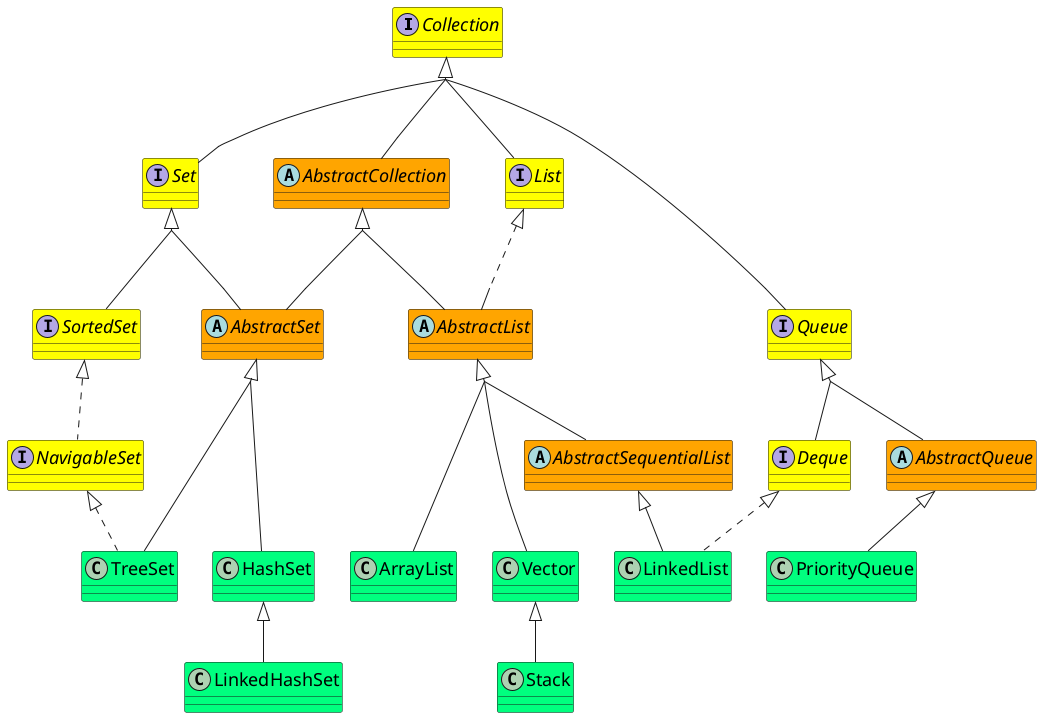 @startuml

skinparam groupInheritance 2
skinparam backgroundColor transparent
skinparam ClassFontSize 18

interface Collection #Yellow
interface Set #Yellow
interface List #Yellow
interface Queue #Yellow
interface NavigableSet #Yellow
interface SortedSet #Yellow
interface Deque #Yellow
abstract AbstractCollection #Orange
abstract AbstractSet #Orange
abstract AbstractList #Orange
abstract AbstractSequentialList #Orange
abstract AbstractQueue #Orange
together {
    class TreeSet #SpringGreen
    class HashSet #SpringGreen
    class LinkedHashSet #SpringGreen
    class Vector #SpringGreen
    class Stack #SpringGreen
    class ArrayList #SpringGreen
    class LinkedList #SpringGreen
    class PriorityQueue #SpringGreen
}

Collection <|.. Set
Collection <|.. List
Collection <|.. Queue
SortedSet <|.. NavigableSet
Set <|.. SortedSet
Queue <|.. Deque
Collection <|.. AbstractCollection
Set <|.. AbstractSet
List <|.. AbstractList
Queue <|.. AbstractQueue
NavigableSet <|.. TreeSet
Deque <|.. LinkedList

AbstractCollection <|-- AbstractSet
AbstractCollection <|-- AbstractList
AbstractList <|-- AbstractSequentialList
AbstractSet <|-- TreeSet
AbstractSet <|-- HashSet
HashSet <|-- LinkedHashSet
AbstractList <|-- Vector
Vector <|-- Stack
AbstractList <|-- ArrayList
AbstractSequentialList <|-- LinkedList
AbstractQueue <|-down- PriorityQueue

@enduml